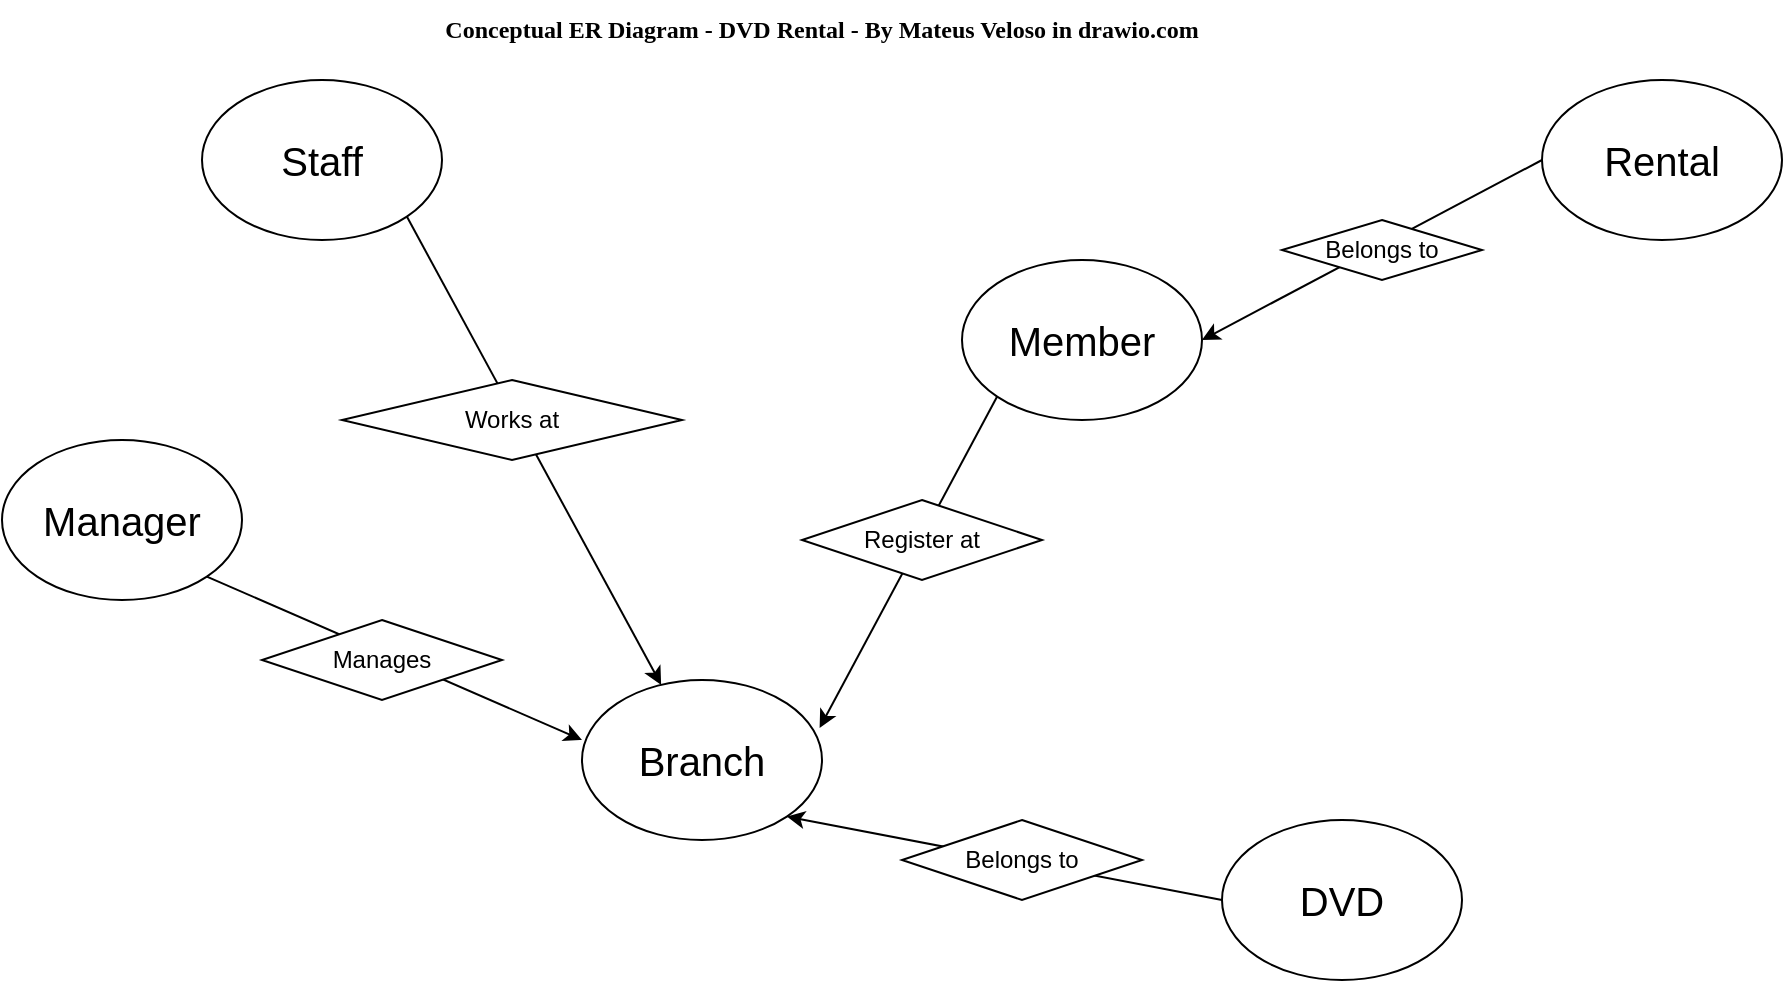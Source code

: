 <mxfile version="26.0.14">
  <diagram name="Page-1" id="HbfF9Ny-SufwKLvFidoZ">
    <mxGraphModel dx="1050" dy="522" grid="1" gridSize="10" guides="1" tooltips="1" connect="1" arrows="1" fold="1" page="1" pageScale="1" pageWidth="827" pageHeight="1169" math="0" shadow="0">
      <root>
        <mxCell id="0" />
        <mxCell id="1" parent="0" />
        <mxCell id="ELGaAtKziZU5tPOgLBXE-2" value="&lt;b&gt;&lt;font face=&quot;Verdana&quot;&gt;Conceptual ER Diagram - DVD Rental - By Mateus Veloso in drawio.com&lt;/font&gt;&lt;/b&gt;" style="text;html=1;align=center;verticalAlign=middle;whiteSpace=wrap;rounded=0;" vertex="1" parent="1">
          <mxGeometry x="75" y="30" width="690" height="30" as="geometry" />
        </mxCell>
        <mxCell id="ELGaAtKziZU5tPOgLBXE-3" value="&lt;font style=&quot;font-size: 20px;&quot;&gt;Branch&lt;/font&gt;" style="ellipse;whiteSpace=wrap;html=1;" vertex="1" parent="1">
          <mxGeometry x="300" y="370" width="120" height="80" as="geometry" />
        </mxCell>
        <mxCell id="ELGaAtKziZU5tPOgLBXE-10" style="rounded=0;orthogonalLoop=1;jettySize=auto;html=1;exitX=1;exitY=1;exitDx=0;exitDy=0;entryX=0.5;entryY=0;entryDx=0;entryDy=0;startArrow=none;startFill=0;strokeColor=none;" edge="1" parent="1" source="ELGaAtKziZU5tPOgLBXE-4">
          <mxGeometry relative="1" as="geometry">
            <mxPoint x="280" y="210" as="targetPoint" />
          </mxGeometry>
        </mxCell>
        <mxCell id="ELGaAtKziZU5tPOgLBXE-15" style="rounded=0;orthogonalLoop=1;jettySize=auto;html=1;exitX=1;exitY=1;exitDx=0;exitDy=0;" edge="1" parent="1" source="ELGaAtKziZU5tPOgLBXE-4" target="ELGaAtKziZU5tPOgLBXE-3">
          <mxGeometry relative="1" as="geometry" />
        </mxCell>
        <mxCell id="ELGaAtKziZU5tPOgLBXE-4" value="&lt;font style=&quot;font-size: 20px;&quot;&gt;Staff&lt;/font&gt;" style="ellipse;whiteSpace=wrap;html=1;" vertex="1" parent="1">
          <mxGeometry x="110" y="70" width="120" height="80" as="geometry" />
        </mxCell>
        <mxCell id="ELGaAtKziZU5tPOgLBXE-5" value="&lt;font style=&quot;font-size: 20px;&quot;&gt;Manager&lt;/font&gt;" style="ellipse;whiteSpace=wrap;html=1;" vertex="1" parent="1">
          <mxGeometry x="10" y="250" width="120" height="80" as="geometry" />
        </mxCell>
        <mxCell id="ELGaAtKziZU5tPOgLBXE-25" style="rounded=0;orthogonalLoop=1;jettySize=auto;html=1;exitX=0;exitY=0.5;exitDx=0;exitDy=0;entryX=1;entryY=1;entryDx=0;entryDy=0;" edge="1" parent="1" source="ELGaAtKziZU5tPOgLBXE-6" target="ELGaAtKziZU5tPOgLBXE-3">
          <mxGeometry relative="1" as="geometry" />
        </mxCell>
        <mxCell id="ELGaAtKziZU5tPOgLBXE-6" value="&lt;font style=&quot;font-size: 20px;&quot;&gt;DVD&lt;/font&gt;" style="ellipse;whiteSpace=wrap;html=1;" vertex="1" parent="1">
          <mxGeometry x="620" y="440" width="120" height="80" as="geometry" />
        </mxCell>
        <mxCell id="ELGaAtKziZU5tPOgLBXE-7" value="&lt;font style=&quot;font-size: 20px;&quot;&gt;Member&lt;/font&gt;" style="ellipse;whiteSpace=wrap;html=1;" vertex="1" parent="1">
          <mxGeometry x="490" y="160" width="120" height="80" as="geometry" />
        </mxCell>
        <mxCell id="ELGaAtKziZU5tPOgLBXE-19" style="rounded=0;orthogonalLoop=1;jettySize=auto;html=1;exitX=0;exitY=0.5;exitDx=0;exitDy=0;entryX=1;entryY=0.5;entryDx=0;entryDy=0;" edge="1" parent="1" source="ELGaAtKziZU5tPOgLBXE-8" target="ELGaAtKziZU5tPOgLBXE-7">
          <mxGeometry relative="1" as="geometry" />
        </mxCell>
        <mxCell id="ELGaAtKziZU5tPOgLBXE-8" value="&lt;font style=&quot;font-size: 20px;&quot;&gt;Rental&lt;/font&gt;" style="ellipse;whiteSpace=wrap;html=1;" vertex="1" parent="1">
          <mxGeometry x="780" y="70" width="120" height="80" as="geometry" />
        </mxCell>
        <mxCell id="ELGaAtKziZU5tPOgLBXE-16" value="Works at" style="rhombus;whiteSpace=wrap;html=1;" vertex="1" parent="1">
          <mxGeometry x="180" y="220" width="170" height="40" as="geometry" />
        </mxCell>
        <mxCell id="ELGaAtKziZU5tPOgLBXE-20" value="Belongs to" style="rhombus;whiteSpace=wrap;html=1;" vertex="1" parent="1">
          <mxGeometry x="650" y="140" width="100" height="30" as="geometry" />
        </mxCell>
        <mxCell id="ELGaAtKziZU5tPOgLBXE-22" style="rounded=0;orthogonalLoop=1;jettySize=auto;html=1;exitX=0;exitY=1;exitDx=0;exitDy=0;entryX=0.99;entryY=0.3;entryDx=0;entryDy=0;entryPerimeter=0;" edge="1" parent="1" source="ELGaAtKziZU5tPOgLBXE-7" target="ELGaAtKziZU5tPOgLBXE-3">
          <mxGeometry relative="1" as="geometry" />
        </mxCell>
        <mxCell id="ELGaAtKziZU5tPOgLBXE-23" value="Register at" style="rhombus;whiteSpace=wrap;html=1;" vertex="1" parent="1">
          <mxGeometry x="410" y="280" width="120" height="40" as="geometry" />
        </mxCell>
        <mxCell id="ELGaAtKziZU5tPOgLBXE-26" value="Belongs to" style="rhombus;whiteSpace=wrap;html=1;" vertex="1" parent="1">
          <mxGeometry x="460" y="440" width="120" height="40" as="geometry" />
        </mxCell>
        <mxCell id="ELGaAtKziZU5tPOgLBXE-27" style="rounded=0;orthogonalLoop=1;jettySize=auto;html=1;exitX=1;exitY=1;exitDx=0;exitDy=0;entryX=0;entryY=0.375;entryDx=0;entryDy=0;entryPerimeter=0;" edge="1" parent="1" source="ELGaAtKziZU5tPOgLBXE-5" target="ELGaAtKziZU5tPOgLBXE-3">
          <mxGeometry relative="1" as="geometry" />
        </mxCell>
        <mxCell id="ELGaAtKziZU5tPOgLBXE-28" value="Manages" style="rhombus;whiteSpace=wrap;html=1;" vertex="1" parent="1">
          <mxGeometry x="140" y="340" width="120" height="40" as="geometry" />
        </mxCell>
      </root>
    </mxGraphModel>
  </diagram>
</mxfile>
